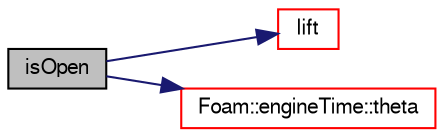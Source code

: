 digraph "isOpen"
{
  bgcolor="transparent";
  edge [fontname="FreeSans",fontsize="10",labelfontname="FreeSans",labelfontsize="10"];
  node [fontname="FreeSans",fontsize="10",shape=record];
  rankdir="LR";
  Node189 [label="isOpen",height=0.2,width=0.4,color="black", fillcolor="grey75", style="filled", fontcolor="black"];
  Node189 -> Node190 [color="midnightblue",fontsize="10",style="solid",fontname="FreeSans"];
  Node190 [label="lift",height=0.2,width=0.4,color="red",URL="$a21826.html#a3f2011ba1a4551db1639dcc7f6be1586",tooltip="Return valve lift given crank angle in degrees. "];
  Node189 -> Node244 [color="midnightblue",fontsize="10",style="solid",fontname="FreeSans"];
  Node244 [label="Foam::engineTime::theta",height=0.2,width=0.4,color="red",URL="$a21822.html#a28b051b96687a7eee0cd444bc2def93a",tooltip="Return current crank-angle. "];
}
